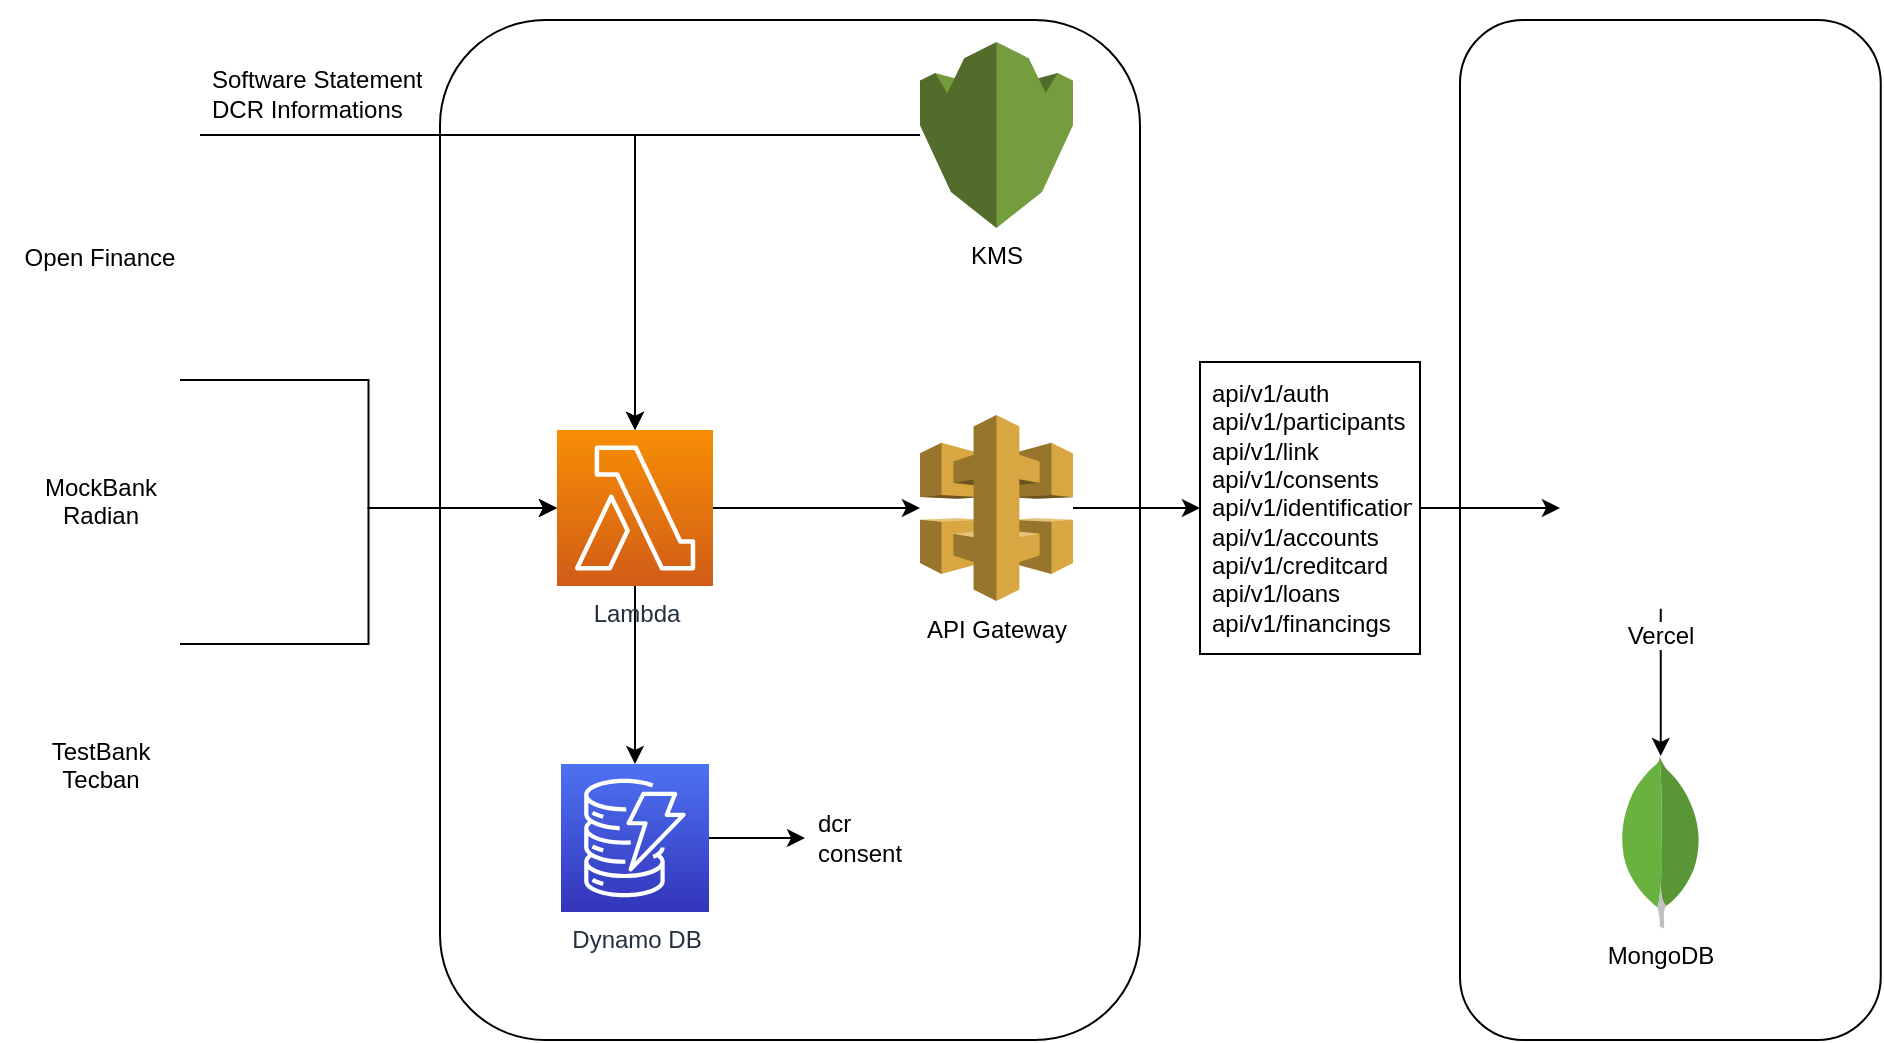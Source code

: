 <mxfile version="21.6.8" type="github">
  <diagram name="Página-1" id="9Pa1qUWsR1Ma1n8n0Sek">
    <mxGraphModel dx="1450" dy="1094" grid="1" gridSize="10" guides="1" tooltips="1" connect="1" arrows="1" fold="1" page="1" pageScale="1" pageWidth="1169" pageHeight="827" math="0" shadow="0">
      <root>
        <mxCell id="0" />
        <mxCell id="1" parent="0" />
        <mxCell id="kvStbZrHPBNy4K6J8htC-3" style="edgeStyle=orthogonalEdgeStyle;rounded=0;orthogonalLoop=1;jettySize=auto;html=1;" edge="1" parent="1" source="kvStbZrHPBNy4K6J8htC-1" target="kvStbZrHPBNy4K6J8htC-2">
          <mxGeometry relative="1" as="geometry" />
        </mxCell>
        <mxCell id="kvStbZrHPBNy4K6J8htC-11" style="edgeStyle=orthogonalEdgeStyle;rounded=0;orthogonalLoop=1;jettySize=auto;html=1;" edge="1" parent="1" source="kvStbZrHPBNy4K6J8htC-1" target="kvStbZrHPBNy4K6J8htC-10">
          <mxGeometry relative="1" as="geometry" />
        </mxCell>
        <mxCell id="kvStbZrHPBNy4K6J8htC-1" value="Lambda" style="sketch=0;points=[[0,0,0],[0.25,0,0],[0.5,0,0],[0.75,0,0],[1,0,0],[0,1,0],[0.25,1,0],[0.5,1,0],[0.75,1,0],[1,1,0],[0,0.25,0],[0,0.5,0],[0,0.75,0],[1,0.25,0],[1,0.5,0],[1,0.75,0]];outlineConnect=0;fontColor=#232F3E;gradientColor=#F78E04;gradientDirection=north;fillColor=#D05C17;strokeColor=#ffffff;dashed=0;verticalLabelPosition=bottom;verticalAlign=top;align=center;html=1;fontSize=12;fontStyle=0;aspect=fixed;shape=mxgraph.aws4.resourceIcon;resIcon=mxgraph.aws4.lambda;" vertex="1" parent="1">
          <mxGeometry x="448.5" y="425" width="78" height="78" as="geometry" />
        </mxCell>
        <mxCell id="kvStbZrHPBNy4K6J8htC-16" style="edgeStyle=orthogonalEdgeStyle;rounded=0;orthogonalLoop=1;jettySize=auto;html=1;" edge="1" parent="1" source="kvStbZrHPBNy4K6J8htC-2" target="kvStbZrHPBNy4K6J8htC-15">
          <mxGeometry relative="1" as="geometry" />
        </mxCell>
        <mxCell id="kvStbZrHPBNy4K6J8htC-2" value="Dynamo DB" style="sketch=0;points=[[0,0,0],[0.25,0,0],[0.5,0,0],[0.75,0,0],[1,0,0],[0,1,0],[0.25,1,0],[0.5,1,0],[0.75,1,0],[1,1,0],[0,0.25,0],[0,0.5,0],[0,0.75,0],[1,0.25,0],[1,0.5,0],[1,0.75,0]];outlineConnect=0;fontColor=#232F3E;gradientColor=#4D72F3;gradientDirection=north;fillColor=#3334B9;strokeColor=#ffffff;dashed=0;verticalLabelPosition=bottom;verticalAlign=top;align=center;html=1;fontSize=12;fontStyle=0;aspect=fixed;shape=mxgraph.aws4.resourceIcon;resIcon=mxgraph.aws4.dynamodb;" vertex="1" parent="1">
          <mxGeometry x="450.5" y="592" width="74" height="74" as="geometry" />
        </mxCell>
        <mxCell id="kvStbZrHPBNy4K6J8htC-25" style="edgeStyle=orthogonalEdgeStyle;rounded=0;orthogonalLoop=1;jettySize=auto;html=1;" edge="1" parent="1" source="kvStbZrHPBNy4K6J8htC-4" target="kvStbZrHPBNy4K6J8htC-1">
          <mxGeometry relative="1" as="geometry" />
        </mxCell>
        <mxCell id="kvStbZrHPBNy4K6J8htC-4" value="KMS" style="outlineConnect=0;dashed=0;verticalLabelPosition=bottom;verticalAlign=top;align=center;html=1;shape=mxgraph.aws3.kms;fillColor=#759C3E;gradientColor=none;" vertex="1" parent="1">
          <mxGeometry x="630" y="231" width="76.5" height="93" as="geometry" />
        </mxCell>
        <mxCell id="kvStbZrHPBNy4K6J8htC-19" style="edgeStyle=orthogonalEdgeStyle;rounded=0;orthogonalLoop=1;jettySize=auto;html=1;" edge="1" parent="1" source="kvStbZrHPBNy4K6J8htC-9" target="kvStbZrHPBNy4K6J8htC-1">
          <mxGeometry relative="1" as="geometry" />
        </mxCell>
        <mxCell id="kvStbZrHPBNy4K6J8htC-9" value="Open Finance" style="shape=image;verticalLabelPosition=bottom;verticalAlign=top;imageAspect=0;image=https://resolucao.openfinancebrasil.org.br/static/media/simbolo_open_finance.8954bc1f.png" vertex="1" parent="1">
          <mxGeometry x="170" y="230" width="100" height="95" as="geometry" />
        </mxCell>
        <mxCell id="kvStbZrHPBNy4K6J8htC-17" style="edgeStyle=orthogonalEdgeStyle;rounded=0;orthogonalLoop=1;jettySize=auto;html=1;" edge="1" parent="1" source="kvStbZrHPBNy4K6J8htC-10" target="kvStbZrHPBNy4K6J8htC-14">
          <mxGeometry relative="1" as="geometry" />
        </mxCell>
        <mxCell id="kvStbZrHPBNy4K6J8htC-10" value="API Gateway" style="outlineConnect=0;dashed=0;verticalLabelPosition=bottom;verticalAlign=top;align=center;html=1;shape=mxgraph.aws3.api_gateway;fillColor=#D9A741;gradientColor=none;" vertex="1" parent="1">
          <mxGeometry x="630" y="417.5" width="76.5" height="93" as="geometry" />
        </mxCell>
        <mxCell id="kvStbZrHPBNy4K6J8htC-27" style="edgeStyle=orthogonalEdgeStyle;rounded=0;orthogonalLoop=1;jettySize=auto;html=1;" edge="1" parent="1" source="kvStbZrHPBNy4K6J8htC-14" target="kvStbZrHPBNy4K6J8htC-29">
          <mxGeometry relative="1" as="geometry">
            <mxPoint x="940" y="462.5" as="targetPoint" />
          </mxGeometry>
        </mxCell>
        <mxCell id="kvStbZrHPBNy4K6J8htC-14" value="api/v1/auth&lt;br&gt;api/v1/participants&lt;br&gt;api/v1/link&lt;br&gt;api/v1/consents&lt;br&gt;api/v1/identification&lt;br&gt;api/v1/accounts&lt;br&gt;api/v1/creditcard&lt;br&gt;api/v1/loans&lt;br&gt;api/v1/financings" style="text;align=left;verticalAlign=middle;spacingLeft=4;spacingRight=4;overflow=hidden;points=[[0,0.5],[1,0.5]];portConstraint=eastwest;rotatable=0;whiteSpace=wrap;html=1;strokeColor=default;" vertex="1" parent="1">
          <mxGeometry x="770" y="391" width="110" height="146" as="geometry" />
        </mxCell>
        <mxCell id="kvStbZrHPBNy4K6J8htC-15" value="dcr&lt;br&gt;consent" style="text;strokeColor=none;fillColor=none;align=left;verticalAlign=middle;spacingLeft=4;spacingRight=4;overflow=hidden;points=[[0,0.5],[1,0.5]];portConstraint=eastwest;rotatable=0;whiteSpace=wrap;html=1;" vertex="1" parent="1">
          <mxGeometry x="572.5" y="594" width="80" height="70" as="geometry" />
        </mxCell>
        <mxCell id="kvStbZrHPBNy4K6J8htC-23" style="edgeStyle=orthogonalEdgeStyle;rounded=0;orthogonalLoop=1;jettySize=auto;html=1;" edge="1" parent="1" source="kvStbZrHPBNy4K6J8htC-21" target="kvStbZrHPBNy4K6J8htC-1">
          <mxGeometry relative="1" as="geometry" />
        </mxCell>
        <mxCell id="kvStbZrHPBNy4K6J8htC-21" value="MockBank&lt;br&gt;Radian" style="shape=image;html=1;verticalAlign=top;verticalLabelPosition=bottom;labelBackgroundColor=#ffffff;imageAspect=0;aspect=fixed;image=https://cdn4.iconfinder.com/data/icons/48-bubbles/48/04.Bank-128.png" vertex="1" parent="1">
          <mxGeometry x="180" y="360" width="80" height="80" as="geometry" />
        </mxCell>
        <mxCell id="kvStbZrHPBNy4K6J8htC-24" style="edgeStyle=orthogonalEdgeStyle;rounded=0;orthogonalLoop=1;jettySize=auto;html=1;entryX=0;entryY=0.5;entryDx=0;entryDy=0;entryPerimeter=0;" edge="1" parent="1" source="kvStbZrHPBNy4K6J8htC-22" target="kvStbZrHPBNy4K6J8htC-1">
          <mxGeometry relative="1" as="geometry" />
        </mxCell>
        <mxCell id="kvStbZrHPBNy4K6J8htC-22" value="TestBank&lt;br&gt;Tecban" style="shape=image;html=1;verticalAlign=top;verticalLabelPosition=bottom;labelBackgroundColor=#ffffff;imageAspect=0;aspect=fixed;image=https://cdn4.iconfinder.com/data/icons/48-bubbles/48/04.Bank-128.png" vertex="1" parent="1">
          <mxGeometry x="180" y="492" width="80" height="80" as="geometry" />
        </mxCell>
        <mxCell id="kvStbZrHPBNy4K6J8htC-28" value="Software Statement&lt;br&gt;DCR Informations" style="text;align=left;verticalAlign=middle;spacingLeft=4;spacingRight=4;overflow=hidden;points=[[0,0.5],[1,0.5]];portConstraint=eastwest;rotatable=0;whiteSpace=wrap;html=1;strokeColor=none;" vertex="1" parent="1">
          <mxGeometry x="270" y="210" width="140" height="94.5" as="geometry" />
        </mxCell>
        <mxCell id="kvStbZrHPBNy4K6J8htC-31" style="edgeStyle=orthogonalEdgeStyle;rounded=0;orthogonalLoop=1;jettySize=auto;html=1;" edge="1" parent="1" source="kvStbZrHPBNy4K6J8htC-29" target="kvStbZrHPBNy4K6J8htC-30">
          <mxGeometry relative="1" as="geometry" />
        </mxCell>
        <mxCell id="kvStbZrHPBNy4K6J8htC-32" value="" style="rounded=1;whiteSpace=wrap;html=1;fillColor=none;" vertex="1" parent="1">
          <mxGeometry x="900" y="220" width="210.38" height="510" as="geometry" />
        </mxCell>
        <mxCell id="kvStbZrHPBNy4K6J8htC-29" value="Vercel" style="shape=image;html=1;verticalAlign=top;verticalLabelPosition=bottom;labelBackgroundColor=#ffffff;imageAspect=0;aspect=fixed;image=https://cdn1.iconfinder.com/data/icons/ionicons-fill-vol-2/512/logo-vercel-128.png" vertex="1" parent="1">
          <mxGeometry x="950" y="413.62" width="100.75" height="100.75" as="geometry" />
        </mxCell>
        <mxCell id="kvStbZrHPBNy4K6J8htC-30" value="MongoDB" style="dashed=0;outlineConnect=0;html=1;align=center;labelPosition=center;verticalLabelPosition=bottom;verticalAlign=top;shape=mxgraph.weblogos.mongodb" vertex="1" parent="1">
          <mxGeometry x="979.78" y="588" width="41.2" height="86.2" as="geometry" />
        </mxCell>
        <mxCell id="kvStbZrHPBNy4K6J8htC-33" value="" style="rounded=1;whiteSpace=wrap;html=1;fillColor=none;" vertex="1" parent="1">
          <mxGeometry x="390" y="220" width="350" height="510" as="geometry" />
        </mxCell>
      </root>
    </mxGraphModel>
  </diagram>
</mxfile>
